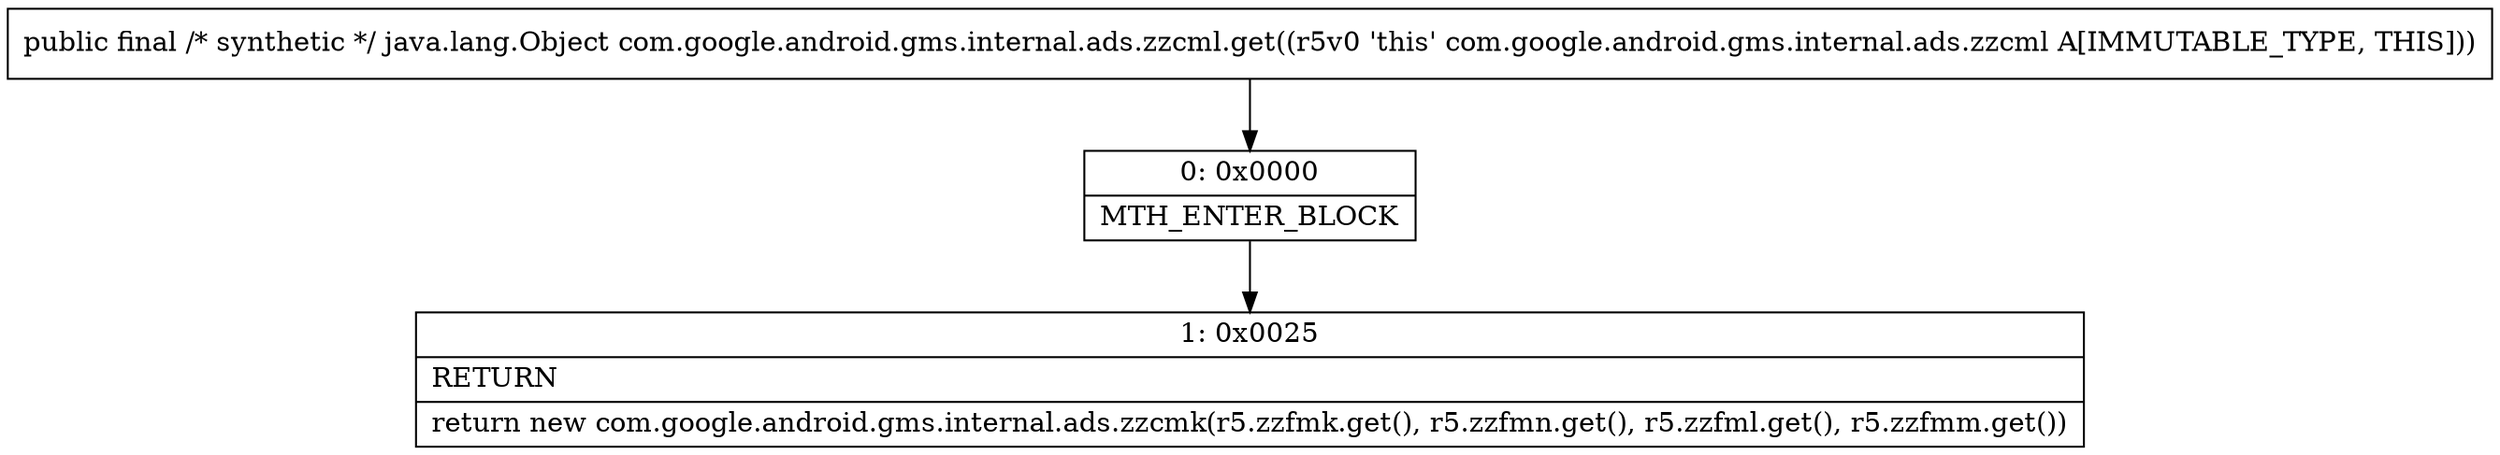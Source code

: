 digraph "CFG forcom.google.android.gms.internal.ads.zzcml.get()Ljava\/lang\/Object;" {
Node_0 [shape=record,label="{0\:\ 0x0000|MTH_ENTER_BLOCK\l}"];
Node_1 [shape=record,label="{1\:\ 0x0025|RETURN\l|return new com.google.android.gms.internal.ads.zzcmk(r5.zzfmk.get(), r5.zzfmn.get(), r5.zzfml.get(), r5.zzfmm.get())\l}"];
MethodNode[shape=record,label="{public final \/* synthetic *\/ java.lang.Object com.google.android.gms.internal.ads.zzcml.get((r5v0 'this' com.google.android.gms.internal.ads.zzcml A[IMMUTABLE_TYPE, THIS])) }"];
MethodNode -> Node_0;
Node_0 -> Node_1;
}

